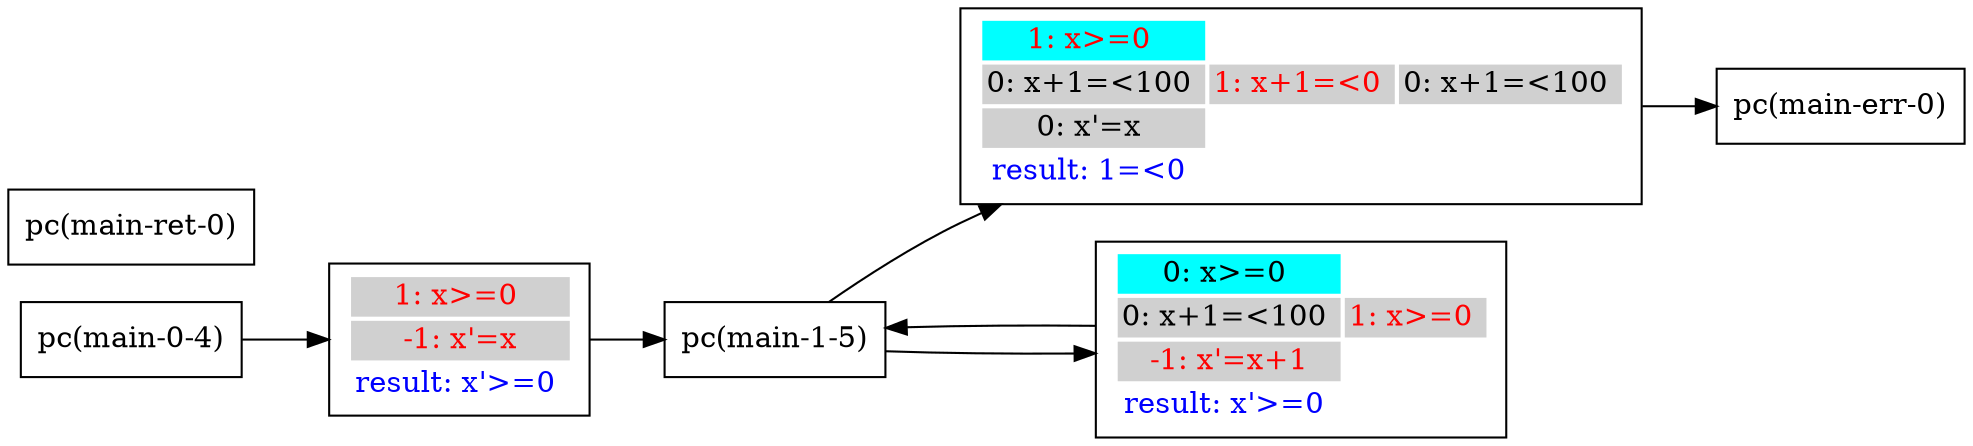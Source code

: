 digraph G {
 rankdir=LR 
 node [shape=box]
N1 [label="pc(main-0-4)"];
N3 [label="pc(main-1-5)"];
N5 [label="pc(main-err-0)"];
N7 [label="pc(main-ret-0)"];
N3 -> A1A0 ;
A1A0 -> N5 ;
A1A0 [ label=<<TABLE border="0"><TR><TD bgcolor = "#00FFFF"><FONT COLOR="red">1: x&#062;=0 </FONT></TD></TR><TR><TD bgcolor = "#D0D0D0"><FONT COLOR="black">0: x+1=&#060;100 </FONT></TD><TD bgcolor = "#D0D0D0"><FONT COLOR="red">1: x+1=&#060;0 </FONT></TD><TD bgcolor = "#D0D0D0"><FONT COLOR="black">0: x+1=&#060;100 </FONT></TD></TR><TR><TD bgcolor = "#D0D0D0"><FONT COLOR="black">0: x'=x </FONT></TD></TR><TR><TD bgcolor = "white"><FONT COLOR="blue">result: 1=&#060;0 </FONT></TD></TR></TABLE>>];
N3 -> A2A0 ;
A2A0 -> N3 ;
A2A0 [ label=<<TABLE border="0"><TR><TD bgcolor = "#00FFFF"><FONT COLOR="black">0: x&#062;=0 </FONT></TD></TR><TR><TD bgcolor = "#D0D0D0"><FONT COLOR="black">0: x+1=&#060;100 </FONT></TD><TD bgcolor = "#D0D0D0"><FONT COLOR="red">1: x&#062;=0 </FONT></TD></TR><TR><TD bgcolor = "#D0D0D0"><FONT COLOR="red"> -1: x'=x+1 </FONT></TD></TR><TR><TD bgcolor = "white"><FONT COLOR="blue">result: x'&#062;=0 </FONT></TD></TR></TABLE>>];
N1 -> A3A0 ;
A3A0 -> N3 ;
A3A0 [ label=<<TABLE border="0"><TR><TD bgcolor = "#D0D0D0"><FONT COLOR="red">1: x&#062;=0 </FONT></TD></TR><TR><TD bgcolor = "#D0D0D0"><FONT COLOR="red"> -1: x'=x </FONT></TD></TR><TR><TD bgcolor = "white"><FONT COLOR="blue">result: x'&#062;=0 </FONT></TD></TR></TABLE>>];
}
